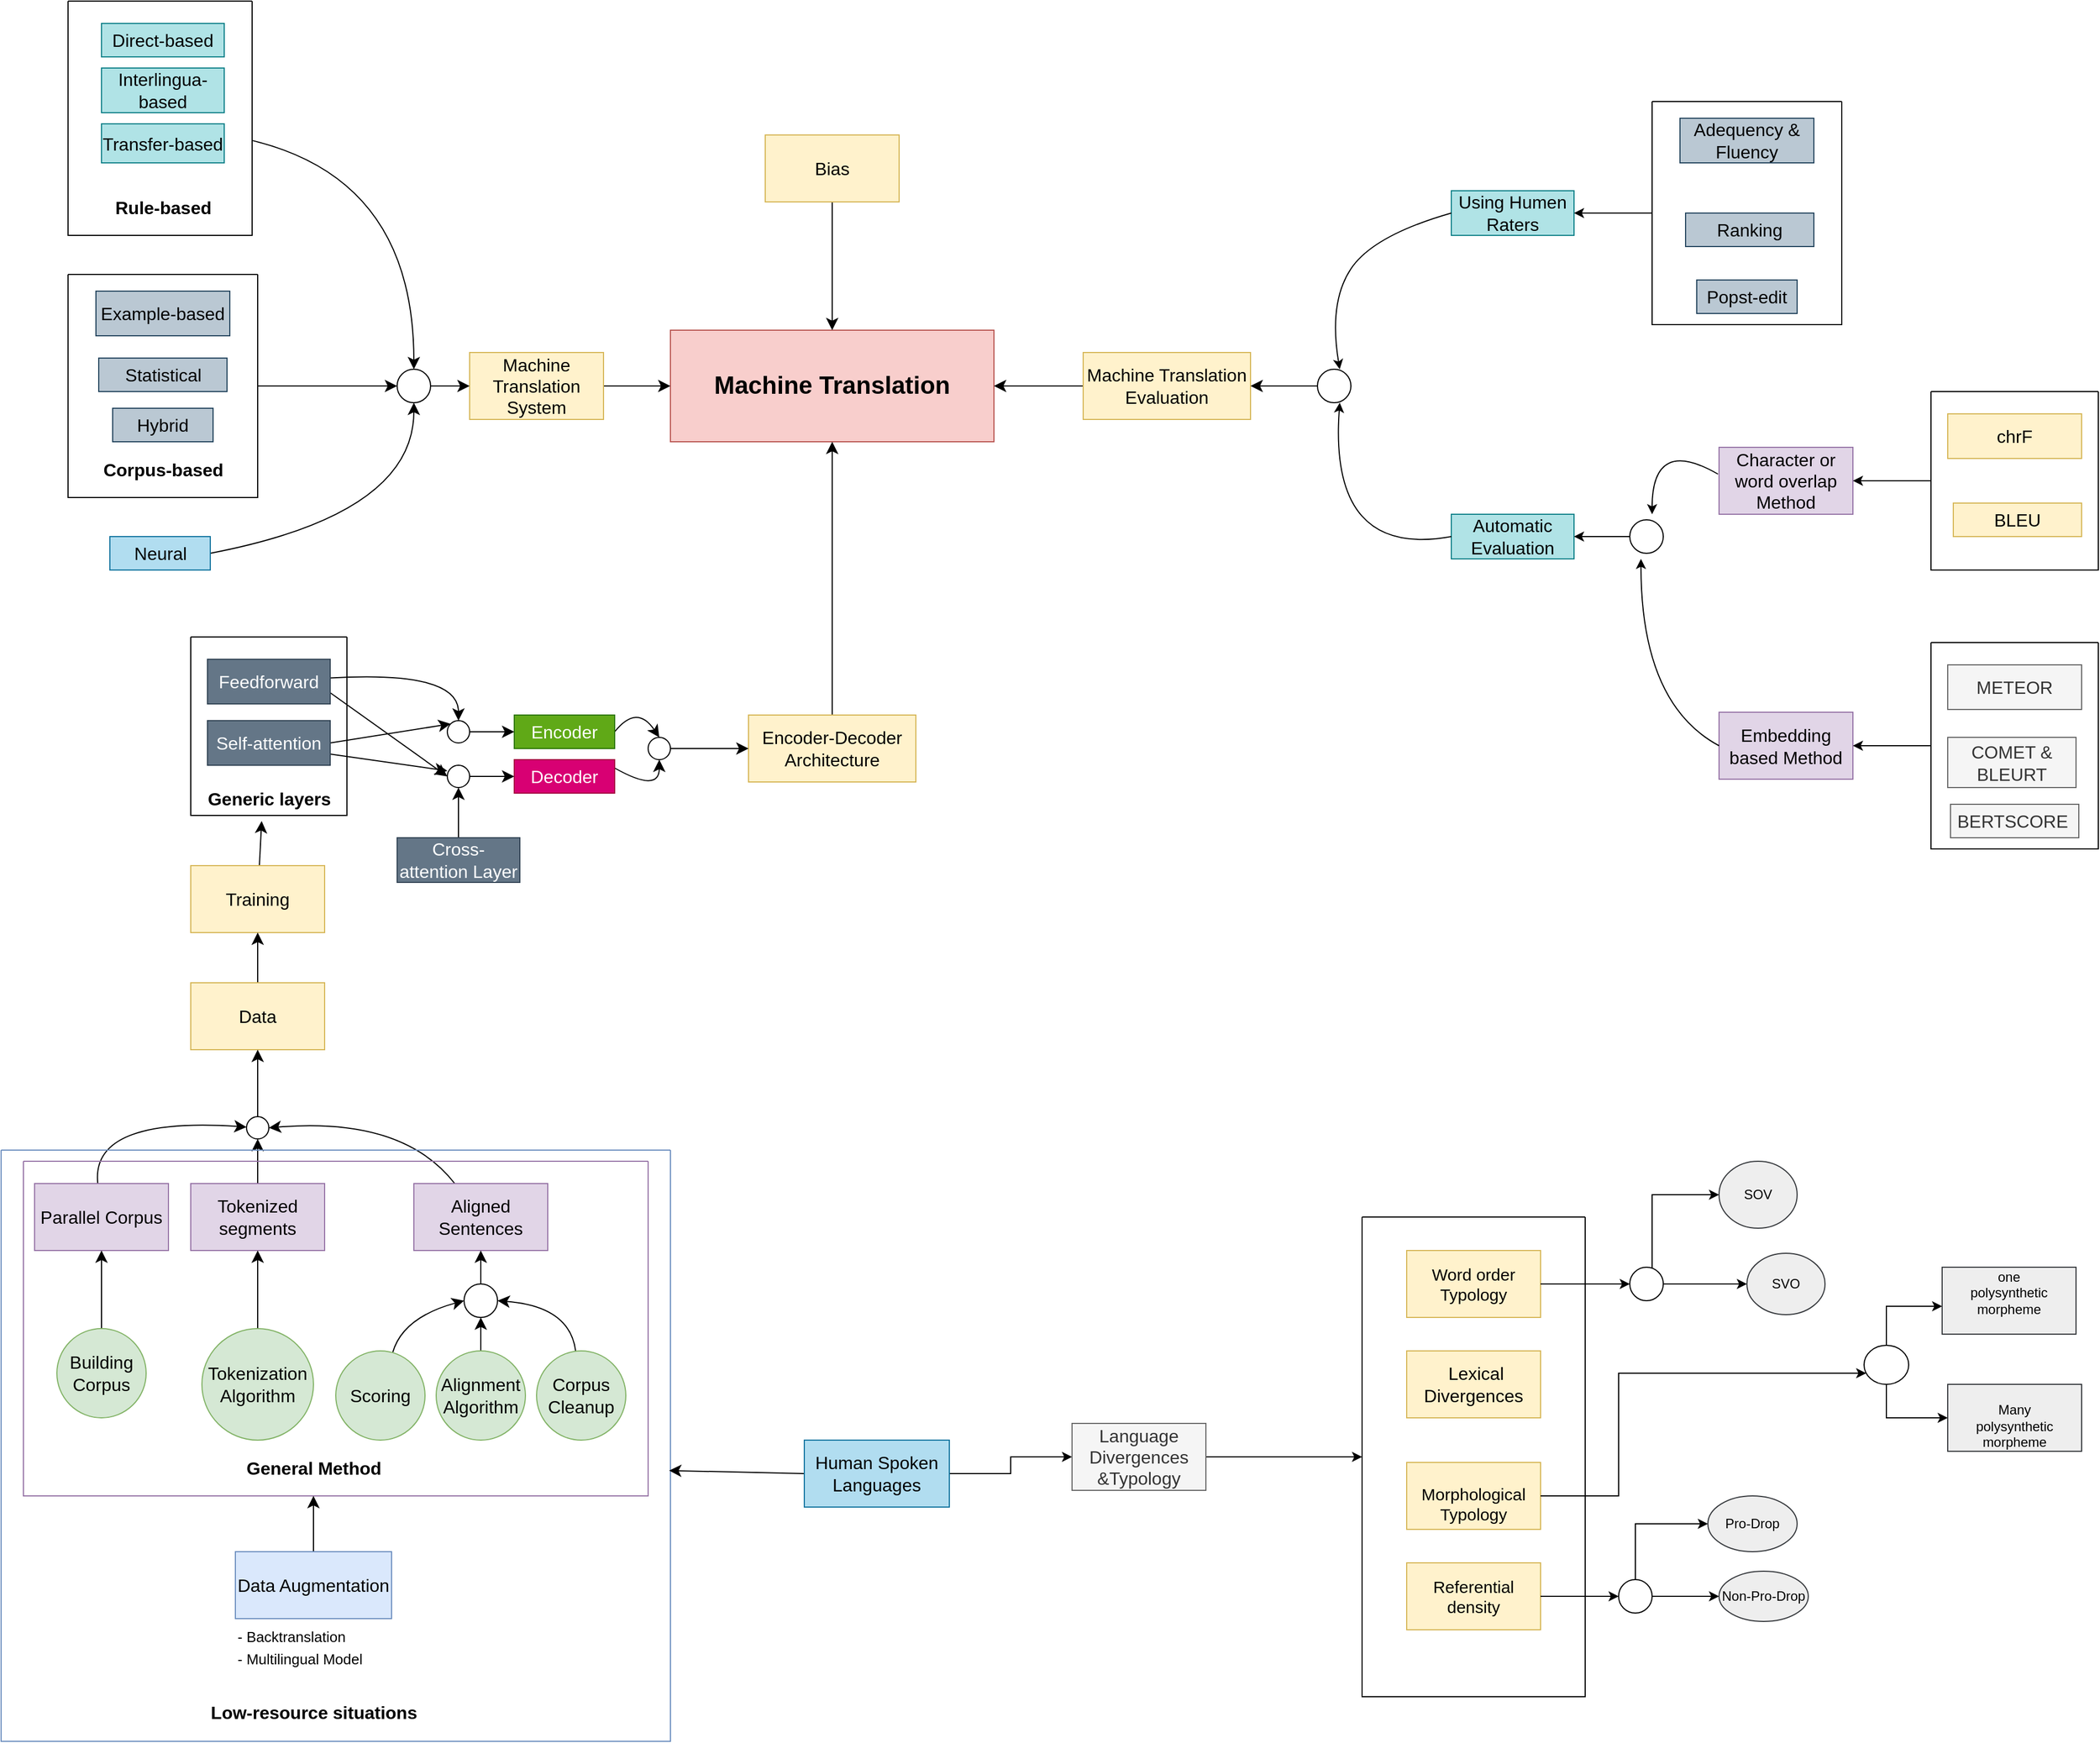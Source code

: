 <mxfile version="20.8.10" type="device"><diagram name="ページ1" id="IIDgFnZKYe8acDqtVgp-"><mxGraphModel dx="2257" dy="2029" grid="1" gridSize="10" guides="1" tooltips="1" connect="1" arrows="1" fold="1" page="1" pageScale="1" pageWidth="827" pageHeight="1169" math="0" shadow="0"><root><mxCell id="0"/><mxCell id="1" parent="0"/><mxCell id="cDj7tId7pjKgxeBCBrE4-2" value="&lt;b&gt;&lt;font style=&quot;font-size: 22px;&quot;&gt;Machine Translation&lt;/font&gt;&lt;/b&gt;" style="rounded=0;whiteSpace=wrap;html=1;fontSize=16;fillColor=#f8cecc;strokeColor=#b85450;" parent="1" vertex="1"><mxGeometry x="500" y="45" width="290" height="100" as="geometry"/></mxCell><mxCell id="cDj7tId7pjKgxeBCBrE4-9" value="" style="edgeStyle=none;curved=1;rounded=0;orthogonalLoop=1;jettySize=auto;html=1;fontSize=12;startSize=8;endSize=8;" parent="1" source="cDj7tId7pjKgxeBCBrE4-4" target="cDj7tId7pjKgxeBCBrE4-2" edge="1"><mxGeometry relative="1" as="geometry"/></mxCell><mxCell id="cDj7tId7pjKgxeBCBrE4-4" value="Encoder-Decoder Architecture" style="rounded=0;whiteSpace=wrap;html=1;fontSize=16;fillColor=#fff2cc;strokeColor=#d6b656;" parent="1" vertex="1"><mxGeometry x="570" y="390" width="150" height="60" as="geometry"/></mxCell><mxCell id="IkrUipH2qsnQXNYfmDhu-2" value="" style="edgeStyle=none;curved=1;rounded=0;orthogonalLoop=1;jettySize=auto;html=1;fontSize=12;startSize=8;endSize=8;entryX=0.454;entryY=1.031;entryDx=0;entryDy=0;entryPerimeter=0;" parent="1" source="cDj7tId7pjKgxeBCBrE4-8" target="cDj7tId7pjKgxeBCBrE4-81" edge="1"><mxGeometry relative="1" as="geometry"/></mxCell><mxCell id="cDj7tId7pjKgxeBCBrE4-8" value="Training" style="rounded=0;whiteSpace=wrap;html=1;fontSize=16;fillColor=#fff2cc;strokeColor=#d6b656;" parent="1" vertex="1"><mxGeometry x="70" y="525" width="120" height="60" as="geometry"/></mxCell><mxCell id="cDj7tId7pjKgxeBCBrE4-12" value="" style="edgeStyle=none;curved=1;rounded=0;orthogonalLoop=1;jettySize=auto;html=1;fontSize=12;startSize=8;endSize=8;" parent="1" source="cDj7tId7pjKgxeBCBrE4-11" target="cDj7tId7pjKgxeBCBrE4-8" edge="1"><mxGeometry relative="1" as="geometry"/></mxCell><mxCell id="cDj7tId7pjKgxeBCBrE4-11" value="Data" style="rounded=0;whiteSpace=wrap;html=1;fontSize=16;fillColor=#fff2cc;strokeColor=#d6b656;" parent="1" vertex="1"><mxGeometry x="70" y="630" width="120" height="60" as="geometry"/></mxCell><mxCell id="cDj7tId7pjKgxeBCBrE4-21" style="edgeStyle=none;curved=1;rounded=0;orthogonalLoop=1;jettySize=auto;html=1;fontSize=12;startSize=8;endSize=8;" parent="1" source="cDj7tId7pjKgxeBCBrE4-14" target="cDj7tId7pjKgxeBCBrE4-18" edge="1"><mxGeometry relative="1" as="geometry"><Array as="points"><mxPoint x="-20" y="750"/></Array></mxGeometry></mxCell><mxCell id="cDj7tId7pjKgxeBCBrE4-14" value="Parallel Corpus" style="rounded=0;whiteSpace=wrap;html=1;fontSize=16;fillColor=#e1d5e7;strokeColor=#9673a6;" parent="1" vertex="1"><mxGeometry x="-70" y="810" width="120" height="60" as="geometry"/></mxCell><mxCell id="cDj7tId7pjKgxeBCBrE4-24" style="edgeStyle=none;curved=1;rounded=0;orthogonalLoop=1;jettySize=auto;html=1;entryX=0.5;entryY=1;entryDx=0;entryDy=0;fontSize=12;startSize=8;endSize=8;" parent="1" source="cDj7tId7pjKgxeBCBrE4-15" target="cDj7tId7pjKgxeBCBrE4-18" edge="1"><mxGeometry relative="1" as="geometry"/></mxCell><mxCell id="cDj7tId7pjKgxeBCBrE4-15" value="Tokenized segments" style="rounded=0;whiteSpace=wrap;html=1;fontSize=16;fillColor=#e1d5e7;strokeColor=#9673a6;" parent="1" vertex="1"><mxGeometry x="70" y="810" width="120" height="60" as="geometry"/></mxCell><mxCell id="cDj7tId7pjKgxeBCBrE4-22" style="edgeStyle=none;curved=1;rounded=0;orthogonalLoop=1;jettySize=auto;html=1;entryX=1;entryY=0.5;entryDx=0;entryDy=0;fontSize=12;startSize=8;endSize=8;" parent="1" source="cDj7tId7pjKgxeBCBrE4-16" target="cDj7tId7pjKgxeBCBrE4-18" edge="1"><mxGeometry relative="1" as="geometry"><Array as="points"><mxPoint x="260" y="750"/></Array></mxGeometry></mxCell><mxCell id="cDj7tId7pjKgxeBCBrE4-16" value="Aligned Sentences" style="rounded=0;whiteSpace=wrap;html=1;fontSize=16;fillColor=#e1d5e7;strokeColor=#9673a6;" parent="1" vertex="1"><mxGeometry x="270" y="810" width="120" height="60" as="geometry"/></mxCell><mxCell id="cDj7tId7pjKgxeBCBrE4-25" value="" style="edgeStyle=none;curved=1;rounded=0;orthogonalLoop=1;jettySize=auto;html=1;fontSize=12;startSize=8;endSize=8;" parent="1" source="cDj7tId7pjKgxeBCBrE4-18" target="cDj7tId7pjKgxeBCBrE4-11" edge="1"><mxGeometry relative="1" as="geometry"/></mxCell><mxCell id="cDj7tId7pjKgxeBCBrE4-18" value="" style="ellipse;whiteSpace=wrap;html=1;aspect=fixed;fontSize=16;" parent="1" vertex="1"><mxGeometry x="120" y="750" width="20" height="20" as="geometry"/></mxCell><mxCell id="cDj7tId7pjKgxeBCBrE4-35" value="" style="edgeStyle=none;curved=1;rounded=0;orthogonalLoop=1;jettySize=auto;html=1;fontSize=12;startSize=8;endSize=8;" parent="1" source="cDj7tId7pjKgxeBCBrE4-30" target="cDj7tId7pjKgxeBCBrE4-14" edge="1"><mxGeometry relative="1" as="geometry"/></mxCell><mxCell id="cDj7tId7pjKgxeBCBrE4-30" value="Building Corpus" style="ellipse;whiteSpace=wrap;html=1;aspect=fixed;fontSize=16;fillColor=#d5e8d4;strokeColor=#82b366;" parent="1" vertex="1"><mxGeometry x="-50" y="940" width="80" height="80" as="geometry"/></mxCell><mxCell id="cDj7tId7pjKgxeBCBrE4-36" value="" style="edgeStyle=none;curved=1;rounded=0;orthogonalLoop=1;jettySize=auto;html=1;fontSize=12;startSize=8;endSize=8;" parent="1" source="cDj7tId7pjKgxeBCBrE4-31" target="cDj7tId7pjKgxeBCBrE4-15" edge="1"><mxGeometry relative="1" as="geometry"/></mxCell><mxCell id="cDj7tId7pjKgxeBCBrE4-31" value="Tokenization Algorithm" style="ellipse;whiteSpace=wrap;html=1;aspect=fixed;fontSize=16;fillColor=#d5e8d4;strokeColor=#82b366;" parent="1" vertex="1"><mxGeometry x="80" y="940" width="100" height="100" as="geometry"/></mxCell><mxCell id="cDj7tId7pjKgxeBCBrE4-42" style="edgeStyle=none;curved=1;rounded=0;orthogonalLoop=1;jettySize=auto;html=1;entryX=0;entryY=0.5;entryDx=0;entryDy=0;fontSize=12;startSize=8;endSize=8;" parent="1" source="cDj7tId7pjKgxeBCBrE4-32" target="cDj7tId7pjKgxeBCBrE4-38" edge="1"><mxGeometry relative="1" as="geometry"><Array as="points"><mxPoint x="260" y="930"/></Array></mxGeometry></mxCell><mxCell id="cDj7tId7pjKgxeBCBrE4-32" value="Scoring" style="ellipse;whiteSpace=wrap;html=1;aspect=fixed;fontSize=16;fillColor=#d5e8d4;strokeColor=#82b366;" parent="1" vertex="1"><mxGeometry x="200" y="960" width="80" height="80" as="geometry"/></mxCell><mxCell id="cDj7tId7pjKgxeBCBrE4-40" value="" style="edgeStyle=none;curved=1;rounded=0;orthogonalLoop=1;jettySize=auto;html=1;fontSize=12;startSize=8;endSize=8;" parent="1" source="cDj7tId7pjKgxeBCBrE4-33" target="cDj7tId7pjKgxeBCBrE4-38" edge="1"><mxGeometry relative="1" as="geometry"/></mxCell><mxCell id="cDj7tId7pjKgxeBCBrE4-33" value="Alignment Algorithm" style="ellipse;whiteSpace=wrap;html=1;aspect=fixed;fontSize=16;fillColor=#d5e8d4;strokeColor=#82b366;" parent="1" vertex="1"><mxGeometry x="290" y="960" width="80" height="80" as="geometry"/></mxCell><mxCell id="cDj7tId7pjKgxeBCBrE4-41" style="edgeStyle=none;curved=1;rounded=0;orthogonalLoop=1;jettySize=auto;html=1;entryX=1;entryY=0.5;entryDx=0;entryDy=0;fontSize=12;startSize=8;endSize=8;" parent="1" source="cDj7tId7pjKgxeBCBrE4-34" target="cDj7tId7pjKgxeBCBrE4-38" edge="1"><mxGeometry relative="1" as="geometry"><Array as="points"><mxPoint x="410" y="920"/></Array></mxGeometry></mxCell><mxCell id="cDj7tId7pjKgxeBCBrE4-34" value="Corpus Cleanup" style="ellipse;whiteSpace=wrap;html=1;aspect=fixed;fontSize=16;fillColor=#d5e8d4;strokeColor=#82b366;" parent="1" vertex="1"><mxGeometry x="380" y="960" width="80" height="80" as="geometry"/></mxCell><mxCell id="cDj7tId7pjKgxeBCBrE4-39" value="" style="edgeStyle=none;curved=1;rounded=0;orthogonalLoop=1;jettySize=auto;html=1;fontSize=12;startSize=8;endSize=8;" parent="1" source="cDj7tId7pjKgxeBCBrE4-38" target="cDj7tId7pjKgxeBCBrE4-16" edge="1"><mxGeometry relative="1" as="geometry"/></mxCell><mxCell id="cDj7tId7pjKgxeBCBrE4-38" value="" style="ellipse;whiteSpace=wrap;html=1;aspect=fixed;fontSize=16;" parent="1" vertex="1"><mxGeometry x="315" y="900" width="30" height="30" as="geometry"/></mxCell><mxCell id="cDj7tId7pjKgxeBCBrE4-43" value="" style="swimlane;startSize=0;fontSize=16;fillColor=#e1d5e7;strokeColor=#9673a6;" parent="1" vertex="1"><mxGeometry x="-80" y="790" width="560" height="300" as="geometry"/></mxCell><mxCell id="cDj7tId7pjKgxeBCBrE4-45" value="&lt;b&gt;General Method&lt;/b&gt;" style="text;html=1;align=center;verticalAlign=middle;resizable=0;points=[];autosize=1;strokeColor=none;fillColor=none;fontSize=16;" parent="cDj7tId7pjKgxeBCBrE4-43" vertex="1"><mxGeometry x="190" y="260" width="140" height="30" as="geometry"/></mxCell><mxCell id="cDj7tId7pjKgxeBCBrE4-47" value="" style="edgeStyle=none;curved=1;rounded=0;orthogonalLoop=1;jettySize=auto;html=1;fontSize=12;startSize=8;endSize=8;" parent="1" edge="1"><mxGeometry relative="1" as="geometry"><mxPoint x="180" y="1140" as="sourcePoint"/><mxPoint x="180" y="1090" as="targetPoint"/></mxGeometry></mxCell><mxCell id="cDj7tId7pjKgxeBCBrE4-51" value="" style="swimlane;startSize=0;fontSize=16;fillColor=#dae8fc;strokeColor=#6c8ebf;" parent="1" vertex="1"><mxGeometry x="-100" y="780" width="600" height="530" as="geometry"/></mxCell><mxCell id="cDj7tId7pjKgxeBCBrE4-53" value="&lt;b&gt;Low-resource situations&lt;/b&gt;" style="text;html=1;align=center;verticalAlign=middle;resizable=0;points=[];autosize=1;strokeColor=none;fillColor=none;fontSize=16;" parent="cDj7tId7pjKgxeBCBrE4-51" vertex="1"><mxGeometry x="175" y="489" width="210" height="30" as="geometry"/></mxCell><mxCell id="cDj7tId7pjKgxeBCBrE4-46" value="Data Augmentation" style="rounded=0;whiteSpace=wrap;html=1;fontSize=16;fillColor=#dae8fc;strokeColor=#6c8ebf;" parent="cDj7tId7pjKgxeBCBrE4-51" vertex="1"><mxGeometry x="210" y="360" width="140" height="60" as="geometry"/></mxCell><mxCell id="cDj7tId7pjKgxeBCBrE4-49" value="&lt;font style=&quot;font-size: 13px;&quot;&gt;- Backtranslation&lt;br&gt;- Multilingual Model&lt;/font&gt;" style="text;html=1;strokeColor=none;fillColor=none;align=left;verticalAlign=middle;whiteSpace=wrap;rounded=0;fontSize=16;" parent="cDj7tId7pjKgxeBCBrE4-51" vertex="1"><mxGeometry x="210" y="430" width="210" height="30" as="geometry"/></mxCell><mxCell id="cDj7tId7pjKgxeBCBrE4-76" style="edgeStyle=none;curved=1;rounded=0;orthogonalLoop=1;jettySize=auto;html=1;entryX=0.5;entryY=0;entryDx=0;entryDy=0;fontSize=12;startSize=8;endSize=8;" parent="1" source="cDj7tId7pjKgxeBCBrE4-54" target="cDj7tId7pjKgxeBCBrE4-69" edge="1"><mxGeometry relative="1" as="geometry"><Array as="points"><mxPoint x="310" y="350"/></Array></mxGeometry></mxCell><mxCell id="cDj7tId7pjKgxeBCBrE4-78" style="edgeStyle=none;curved=1;rounded=0;orthogonalLoop=1;jettySize=auto;html=1;exitX=1;exitY=0.75;exitDx=0;exitDy=0;entryX=0;entryY=0.5;entryDx=0;entryDy=0;fontSize=12;startSize=8;endSize=8;" parent="1" source="cDj7tId7pjKgxeBCBrE4-54" target="cDj7tId7pjKgxeBCBrE4-70" edge="1"><mxGeometry relative="1" as="geometry"/></mxCell><mxCell id="cDj7tId7pjKgxeBCBrE4-77" style="edgeStyle=none;curved=1;rounded=0;orthogonalLoop=1;jettySize=auto;html=1;exitX=1;exitY=0.5;exitDx=0;exitDy=0;entryX=0;entryY=0;entryDx=0;entryDy=0;fontSize=12;startSize=8;endSize=8;" parent="1" source="cDj7tId7pjKgxeBCBrE4-55" target="cDj7tId7pjKgxeBCBrE4-69" edge="1"><mxGeometry relative="1" as="geometry"/></mxCell><mxCell id="cDj7tId7pjKgxeBCBrE4-79" style="edgeStyle=none;curved=1;rounded=0;orthogonalLoop=1;jettySize=auto;html=1;exitX=1;exitY=0.75;exitDx=0;exitDy=0;fontSize=12;startSize=8;endSize=8;" parent="1" source="cDj7tId7pjKgxeBCBrE4-55" edge="1"><mxGeometry relative="1" as="geometry"><mxPoint x="300" y="440" as="targetPoint"/></mxGeometry></mxCell><mxCell id="cDj7tId7pjKgxeBCBrE4-59" style="edgeStyle=none;curved=1;rounded=0;orthogonalLoop=1;jettySize=auto;html=1;exitX=1;exitY=0.5;exitDx=0;exitDy=0;entryX=0.5;entryY=0;entryDx=0;entryDy=0;fontSize=12;startSize=8;endSize=8;" parent="1" source="cDj7tId7pjKgxeBCBrE4-56" target="cDj7tId7pjKgxeBCBrE4-58" edge="1"><mxGeometry relative="1" as="geometry"><Array as="points"><mxPoint x="470" y="380"/></Array></mxGeometry></mxCell><mxCell id="cDj7tId7pjKgxeBCBrE4-56" value="Encoder" style="rounded=0;whiteSpace=wrap;html=1;fontSize=16;fillColor=#60a917;fontColor=#ffffff;strokeColor=#2D7600;" parent="1" vertex="1"><mxGeometry x="360" y="390" width="90" height="30" as="geometry"/></mxCell><mxCell id="cDj7tId7pjKgxeBCBrE4-60" style="edgeStyle=none;curved=1;rounded=0;orthogonalLoop=1;jettySize=auto;html=1;exitX=1;exitY=0.25;exitDx=0;exitDy=0;entryX=0.5;entryY=1;entryDx=0;entryDy=0;fontSize=12;startSize=8;endSize=8;" parent="1" source="cDj7tId7pjKgxeBCBrE4-57" target="cDj7tId7pjKgxeBCBrE4-58" edge="1"><mxGeometry relative="1" as="geometry"><Array as="points"><mxPoint x="490" y="460"/></Array></mxGeometry></mxCell><mxCell id="cDj7tId7pjKgxeBCBrE4-57" value="Decoder" style="rounded=0;whiteSpace=wrap;html=1;fontSize=16;fillColor=#d80073;fontColor=#ffffff;strokeColor=#A50040;" parent="1" vertex="1"><mxGeometry x="360" y="430" width="90" height="30" as="geometry"/></mxCell><mxCell id="cDj7tId7pjKgxeBCBrE4-61" value="" style="edgeStyle=none;curved=1;rounded=0;orthogonalLoop=1;jettySize=auto;html=1;fontSize=12;startSize=8;endSize=8;" parent="1" source="cDj7tId7pjKgxeBCBrE4-58" target="cDj7tId7pjKgxeBCBrE4-4" edge="1"><mxGeometry relative="1" as="geometry"/></mxCell><mxCell id="cDj7tId7pjKgxeBCBrE4-58" value="" style="ellipse;whiteSpace=wrap;html=1;aspect=fixed;fontSize=16;" parent="1" vertex="1"><mxGeometry x="480" y="410" width="20" height="20" as="geometry"/></mxCell><mxCell id="cDj7tId7pjKgxeBCBrE4-80" style="edgeStyle=none;curved=1;rounded=0;orthogonalLoop=1;jettySize=auto;html=1;exitX=0.5;exitY=0;exitDx=0;exitDy=0;fontSize=12;startSize=8;endSize=8;entryX=0.5;entryY=1;entryDx=0;entryDy=0;" parent="1" source="cDj7tId7pjKgxeBCBrE4-63" target="cDj7tId7pjKgxeBCBrE4-70" edge="1"><mxGeometry relative="1" as="geometry"><mxPoint x="300" y="440" as="targetPoint"/></mxGeometry></mxCell><mxCell id="cDj7tId7pjKgxeBCBrE4-63" value="Cross-attention Layer" style="rounded=0;whiteSpace=wrap;html=1;fontSize=16;fillColor=#647687;fontColor=#ffffff;strokeColor=#314354;" parent="1" vertex="1"><mxGeometry x="255" y="500" width="110" height="40" as="geometry"/></mxCell><mxCell id="cDj7tId7pjKgxeBCBrE4-74" style="edgeStyle=none;curved=1;rounded=0;orthogonalLoop=1;jettySize=auto;html=1;exitX=1;exitY=0.5;exitDx=0;exitDy=0;entryX=0;entryY=0.5;entryDx=0;entryDy=0;fontSize=12;startSize=8;endSize=8;" parent="1" source="cDj7tId7pjKgxeBCBrE4-69" target="cDj7tId7pjKgxeBCBrE4-56" edge="1"><mxGeometry relative="1" as="geometry"/></mxCell><mxCell id="cDj7tId7pjKgxeBCBrE4-69" value="" style="ellipse;whiteSpace=wrap;html=1;aspect=fixed;fontSize=16;" parent="1" vertex="1"><mxGeometry x="300" y="395" width="20" height="20" as="geometry"/></mxCell><mxCell id="cDj7tId7pjKgxeBCBrE4-75" value="" style="edgeStyle=none;curved=1;rounded=0;orthogonalLoop=1;jettySize=auto;html=1;fontSize=12;startSize=8;endSize=8;" parent="1" source="cDj7tId7pjKgxeBCBrE4-70" target="cDj7tId7pjKgxeBCBrE4-57" edge="1"><mxGeometry relative="1" as="geometry"/></mxCell><mxCell id="cDj7tId7pjKgxeBCBrE4-70" value="" style="ellipse;whiteSpace=wrap;html=1;aspect=fixed;fontSize=16;" parent="1" vertex="1"><mxGeometry x="300" y="435" width="20" height="20" as="geometry"/></mxCell><mxCell id="cDj7tId7pjKgxeBCBrE4-71" style="edgeStyle=none;curved=1;rounded=0;orthogonalLoop=1;jettySize=auto;html=1;exitX=0;exitY=0.5;exitDx=0;exitDy=0;fontSize=12;startSize=8;endSize=8;" parent="1" source="cDj7tId7pjKgxeBCBrE4-69" target="cDj7tId7pjKgxeBCBrE4-69" edge="1"><mxGeometry relative="1" as="geometry"/></mxCell><mxCell id="cDj7tId7pjKgxeBCBrE4-81" value="" style="swimlane;startSize=0;fontSize=16;" parent="1" vertex="1"><mxGeometry x="70" y="320" width="140" height="160" as="geometry"><mxRectangle x="130" y="300" width="50" height="40" as="alternateBounds"/></mxGeometry></mxCell><mxCell id="cDj7tId7pjKgxeBCBrE4-82" value="&lt;b&gt;Generic layers&lt;br&gt;&lt;/b&gt;" style="text;html=1;align=center;verticalAlign=middle;resizable=0;points=[];autosize=1;strokeColor=none;fillColor=none;fontSize=16;" parent="cDj7tId7pjKgxeBCBrE4-81" vertex="1"><mxGeometry x="5" y="130" width="130" height="30" as="geometry"/></mxCell><mxCell id="cDj7tId7pjKgxeBCBrE4-54" value="Feedforward" style="rounded=0;whiteSpace=wrap;html=1;fontSize=16;fillColor=#647687;fontColor=#ffffff;strokeColor=#314354;" parent="cDj7tId7pjKgxeBCBrE4-81" vertex="1"><mxGeometry x="15" y="20" width="110" height="40" as="geometry"/></mxCell><mxCell id="cDj7tId7pjKgxeBCBrE4-55" value="Self-attention" style="rounded=0;whiteSpace=wrap;html=1;fontSize=16;fillColor=#647687;fontColor=#ffffff;strokeColor=#314354;" parent="cDj7tId7pjKgxeBCBrE4-81" vertex="1"><mxGeometry x="15" y="75" width="110" height="40" as="geometry"/></mxCell><mxCell id="cDj7tId7pjKgxeBCBrE4-86" style="edgeStyle=none;curved=1;rounded=0;orthogonalLoop=1;jettySize=auto;html=1;exitX=1;exitY=1;exitDx=0;exitDy=0;fontSize=12;startSize=8;endSize=8;" parent="1" source="cDj7tId7pjKgxeBCBrE4-81" target="cDj7tId7pjKgxeBCBrE4-81" edge="1"><mxGeometry relative="1" as="geometry"/></mxCell><mxCell id="cDj7tId7pjKgxeBCBrE4-88" value="" style="edgeStyle=none;curved=1;rounded=0;orthogonalLoop=1;jettySize=auto;html=1;fontSize=12;startSize=8;endSize=8;" parent="1" source="cDj7tId7pjKgxeBCBrE4-87" target="cDj7tId7pjKgxeBCBrE4-2" edge="1"><mxGeometry relative="1" as="geometry"/></mxCell><mxCell id="cDj7tId7pjKgxeBCBrE4-87" value="Machine Translation System" style="rounded=0;whiteSpace=wrap;html=1;fontSize=16;fillColor=#fff2cc;strokeColor=#d6b656;" parent="1" vertex="1"><mxGeometry x="320" y="65" width="120" height="60" as="geometry"/></mxCell><mxCell id="cDj7tId7pjKgxeBCBrE4-101" style="edgeStyle=none;curved=1;rounded=0;orthogonalLoop=1;jettySize=auto;html=1;entryX=0;entryY=0.5;entryDx=0;entryDy=0;fontSize=12;startSize=8;endSize=8;" parent="1" source="cDj7tId7pjKgxeBCBrE4-120" target="cDj7tId7pjKgxeBCBrE4-98" edge="1"><mxGeometry relative="1" as="geometry"><mxPoint x="235" y="95" as="sourcePoint"/></mxGeometry></mxCell><mxCell id="cDj7tId7pjKgxeBCBrE4-118" style="edgeStyle=none;curved=1;rounded=0;orthogonalLoop=1;jettySize=auto;html=1;exitX=1;exitY=0.5;exitDx=0;exitDy=0;entryX=0.5;entryY=1;entryDx=0;entryDy=0;fontSize=12;startSize=8;endSize=8;" parent="1" source="cDj7tId7pjKgxeBCBrE4-91" target="cDj7tId7pjKgxeBCBrE4-98" edge="1"><mxGeometry relative="1" as="geometry"><Array as="points"><mxPoint x="270" y="210"/></Array></mxGeometry></mxCell><mxCell id="cDj7tId7pjKgxeBCBrE4-91" value="Neural" style="rounded=0;whiteSpace=wrap;html=1;fontSize=16;fillColor=#b1ddf0;strokeColor=#10739e;" parent="1" vertex="1"><mxGeometry x="-2.5" y="230" width="90" height="30" as="geometry"/></mxCell><mxCell id="cDj7tId7pjKgxeBCBrE4-99" value="" style="edgeStyle=none;curved=1;rounded=0;orthogonalLoop=1;jettySize=auto;html=1;fontSize=12;startSize=8;endSize=8;" parent="1" source="cDj7tId7pjKgxeBCBrE4-98" target="cDj7tId7pjKgxeBCBrE4-87" edge="1"><mxGeometry relative="1" as="geometry"/></mxCell><mxCell id="cDj7tId7pjKgxeBCBrE4-98" value="" style="ellipse;whiteSpace=wrap;html=1;aspect=fixed;fontSize=16;" parent="1" vertex="1"><mxGeometry x="255" y="80" width="30" height="30" as="geometry"/></mxCell><mxCell id="cDj7tId7pjKgxeBCBrE4-120" value="" style="swimlane;startSize=0;fontSize=16;" parent="1" vertex="1"><mxGeometry x="-40" y="-5" width="170" height="200" as="geometry"/></mxCell><mxCell id="cDj7tId7pjKgxeBCBrE4-121" value="&lt;b&gt;Corpus-based&lt;/b&gt;" style="text;html=1;align=center;verticalAlign=middle;resizable=0;points=[];autosize=1;strokeColor=none;fillColor=none;fontSize=16;" parent="cDj7tId7pjKgxeBCBrE4-120" vertex="1"><mxGeometry x="20" y="160" width="130" height="30" as="geometry"/></mxCell><mxCell id="cDj7tId7pjKgxeBCBrE4-95" value="Example-based" style="rounded=0;whiteSpace=wrap;html=1;fontSize=16;fillColor=#bac8d3;strokeColor=#23445d;" parent="cDj7tId7pjKgxeBCBrE4-120" vertex="1"><mxGeometry x="25" y="15" width="120" height="40" as="geometry"/></mxCell><mxCell id="cDj7tId7pjKgxeBCBrE4-96" value="Statistical" style="rounded=0;whiteSpace=wrap;html=1;fontSize=16;fillColor=#bac8d3;strokeColor=#23445d;" parent="cDj7tId7pjKgxeBCBrE4-120" vertex="1"><mxGeometry x="27.5" y="75" width="115" height="30" as="geometry"/></mxCell><mxCell id="cDj7tId7pjKgxeBCBrE4-97" value="Hybrid" style="rounded=0;whiteSpace=wrap;html=1;fontSize=16;fillColor=#bac8d3;strokeColor=#23445d;" parent="cDj7tId7pjKgxeBCBrE4-120" vertex="1"><mxGeometry x="40" y="120" width="90" height="30" as="geometry"/></mxCell><mxCell id="cDj7tId7pjKgxeBCBrE4-127" style="edgeStyle=none;curved=1;rounded=0;orthogonalLoop=1;jettySize=auto;html=1;entryX=0.5;entryY=0;entryDx=0;entryDy=0;fontSize=12;startSize=8;endSize=8;" parent="1" source="cDj7tId7pjKgxeBCBrE4-123" target="cDj7tId7pjKgxeBCBrE4-98" edge="1"><mxGeometry relative="1" as="geometry"><Array as="points"><mxPoint x="270" y="-90"/></Array></mxGeometry></mxCell><mxCell id="cDj7tId7pjKgxeBCBrE4-123" value="" style="swimlane;startSize=0;fontSize=16;" parent="1" vertex="1"><mxGeometry x="-40" y="-250" width="165" height="210" as="geometry"/></mxCell><mxCell id="cDj7tId7pjKgxeBCBrE4-124" value="&lt;b&gt;Rule-based&lt;/b&gt;" style="text;html=1;align=center;verticalAlign=middle;resizable=0;points=[];autosize=1;strokeColor=none;fillColor=none;fontSize=16;" parent="cDj7tId7pjKgxeBCBrE4-123" vertex="1"><mxGeometry x="30" y="170" width="110" height="30" as="geometry"/></mxCell><mxCell id="cDj7tId7pjKgxeBCBrE4-92" value="Direct-based" style="rounded=0;whiteSpace=wrap;html=1;fontSize=16;fillColor=#b0e3e6;strokeColor=#0e8088;" parent="cDj7tId7pjKgxeBCBrE4-123" vertex="1"><mxGeometry x="30" y="20" width="110" height="30" as="geometry"/></mxCell><mxCell id="cDj7tId7pjKgxeBCBrE4-93" value="Interlingua-based" style="rounded=0;whiteSpace=wrap;html=1;fontSize=16;fillColor=#b0e3e6;strokeColor=#0e8088;" parent="cDj7tId7pjKgxeBCBrE4-123" vertex="1"><mxGeometry x="30" y="60" width="110" height="40" as="geometry"/></mxCell><mxCell id="cDj7tId7pjKgxeBCBrE4-94" value="Transfer-based" style="rounded=0;whiteSpace=wrap;html=1;fontSize=16;fillColor=#b0e3e6;strokeColor=#0e8088;" parent="cDj7tId7pjKgxeBCBrE4-123" vertex="1"><mxGeometry x="30" y="110" width="110" height="35" as="geometry"/></mxCell><mxCell id="cDj7tId7pjKgxeBCBrE4-129" value="" style="edgeStyle=none;curved=1;rounded=0;orthogonalLoop=1;jettySize=auto;html=1;fontSize=12;startSize=8;endSize=8;" parent="1" source="cDj7tId7pjKgxeBCBrE4-128" target="cDj7tId7pjKgxeBCBrE4-2" edge="1"><mxGeometry relative="1" as="geometry"/></mxCell><mxCell id="cDj7tId7pjKgxeBCBrE4-128" value="Machine Translation Evaluation" style="rounded=0;whiteSpace=wrap;html=1;fontSize=16;fillColor=#fff2cc;strokeColor=#d6b656;" parent="1" vertex="1"><mxGeometry x="870" y="65" width="150" height="60" as="geometry"/></mxCell><mxCell id="cDj7tId7pjKgxeBCBrE4-131" style="edgeStyle=none;curved=1;rounded=0;orthogonalLoop=1;jettySize=auto;html=1;exitX=0;exitY=0.5;exitDx=0;exitDy=0;entryX=0.998;entryY=0.542;entryDx=0;entryDy=0;entryPerimeter=0;fontSize=12;startSize=8;endSize=8;" parent="1" source="cDj7tId7pjKgxeBCBrE4-130" target="cDj7tId7pjKgxeBCBrE4-51" edge="1"><mxGeometry relative="1" as="geometry"/></mxCell><mxCell id="u2zwSUmdgStJ1UaFKtU8-4" value="" style="edgeStyle=orthogonalEdgeStyle;rounded=0;orthogonalLoop=1;jettySize=auto;html=1;" edge="1" parent="1" source="cDj7tId7pjKgxeBCBrE4-130" target="u2zwSUmdgStJ1UaFKtU8-3"><mxGeometry relative="1" as="geometry"/></mxCell><mxCell id="cDj7tId7pjKgxeBCBrE4-130" value="Human Spoken Languages" style="rounded=0;whiteSpace=wrap;html=1;fontSize=16;fillColor=#b1ddf0;strokeColor=#10739e;" parent="1" vertex="1"><mxGeometry x="620" y="1040" width="130" height="60" as="geometry"/></mxCell><mxCell id="cDj7tId7pjKgxeBCBrE4-133" value="" style="edgeStyle=none;curved=1;rounded=0;orthogonalLoop=1;jettySize=auto;html=1;fontSize=12;startSize=8;endSize=8;" parent="1" source="cDj7tId7pjKgxeBCBrE4-132" target="cDj7tId7pjKgxeBCBrE4-2" edge="1"><mxGeometry relative="1" as="geometry"/></mxCell><mxCell id="cDj7tId7pjKgxeBCBrE4-132" value="Bias" style="rounded=0;whiteSpace=wrap;html=1;fontSize=16;fillColor=#fff2cc;strokeColor=#d6b656;" parent="1" vertex="1"><mxGeometry x="585" y="-130" width="120" height="60" as="geometry"/></mxCell><mxCell id="IkrUipH2qsnQXNYfmDhu-1" style="edgeStyle=none;curved=1;rounded=0;orthogonalLoop=1;jettySize=auto;html=1;exitX=1;exitY=1;exitDx=0;exitDy=0;fontSize=12;startSize=8;endSize=8;" parent="1" source="cDj7tId7pjKgxeBCBrE4-81" target="cDj7tId7pjKgxeBCBrE4-81" edge="1"><mxGeometry relative="1" as="geometry"/></mxCell><mxCell id="IkrUipH2qsnQXNYfmDhu-29" value="" style="edgeStyle=none;curved=1;rounded=0;orthogonalLoop=1;jettySize=auto;html=1;fontSize=12;startSize=8;endSize=8;" parent="1" source="IkrUipH2qsnQXNYfmDhu-4" target="cDj7tId7pjKgxeBCBrE4-128" edge="1"><mxGeometry relative="1" as="geometry"/></mxCell><mxCell id="IkrUipH2qsnQXNYfmDhu-4" value="" style="ellipse;whiteSpace=wrap;html=1;aspect=fixed;fontSize=16;" parent="1" vertex="1"><mxGeometry x="1080" y="80" width="30" height="30" as="geometry"/></mxCell><mxCell id="IkrUipH2qsnQXNYfmDhu-5" value="Using Humen Raters" style="rounded=0;whiteSpace=wrap;html=1;fontSize=16;fillColor=#b0e3e6;strokeColor=#0e8088;" parent="1" vertex="1"><mxGeometry x="1200" y="-80" width="110" height="40" as="geometry"/></mxCell><mxCell id="IkrUipH2qsnQXNYfmDhu-6" value="Automatic Evaluation" style="rounded=0;whiteSpace=wrap;html=1;fontSize=16;fillColor=#b0e3e6;strokeColor=#0e8088;" parent="1" vertex="1"><mxGeometry x="1200" y="210" width="110" height="40" as="geometry"/></mxCell><mxCell id="IkrUipH2qsnQXNYfmDhu-7" value="" style="curved=1;endArrow=classic;html=1;rounded=0;exitX=0;exitY=0.5;exitDx=0;exitDy=0;" parent="1" source="IkrUipH2qsnQXNYfmDhu-5" edge="1"><mxGeometry width="50" height="50" relative="1" as="geometry"><mxPoint x="1190" y="-60" as="sourcePoint"/><mxPoint x="1100" y="80" as="targetPoint"/><Array as="points"><mxPoint x="1130" y="-40"/><mxPoint x="1090" y="20"/></Array></mxGeometry></mxCell><mxCell id="IkrUipH2qsnQXNYfmDhu-8" value="" style="curved=1;endArrow=classic;html=1;rounded=0;exitX=0;exitY=0.5;exitDx=0;exitDy=0;" parent="1" source="IkrUipH2qsnQXNYfmDhu-6" edge="1"><mxGeometry width="50" height="50" relative="1" as="geometry"><mxPoint x="1190" y="230" as="sourcePoint"/><mxPoint x="1100" y="110" as="targetPoint"/><Array as="points"><mxPoint x="1090" y="250"/></Array></mxGeometry></mxCell><mxCell id="IkrUipH2qsnQXNYfmDhu-9" value="" style="edgeStyle=orthogonalEdgeStyle;rounded=0;orthogonalLoop=1;jettySize=auto;html=1;" parent="1" source="IkrUipH2qsnQXNYfmDhu-10" target="IkrUipH2qsnQXNYfmDhu-5" edge="1"><mxGeometry relative="1" as="geometry"/></mxCell><mxCell id="IkrUipH2qsnQXNYfmDhu-10" value="" style="swimlane;startSize=0;fontSize=16;" parent="1" vertex="1"><mxGeometry x="1380" y="-160" width="170" height="200" as="geometry"><mxRectangle x="1560" y="-170" width="50" height="40" as="alternateBounds"/></mxGeometry></mxCell><mxCell id="IkrUipH2qsnQXNYfmDhu-11" value="Adequency &amp;amp; Fluency" style="rounded=0;whiteSpace=wrap;html=1;fontSize=16;fillColor=#bac8d3;strokeColor=#23445d;" parent="IkrUipH2qsnQXNYfmDhu-10" vertex="1"><mxGeometry x="25" y="15" width="120" height="40" as="geometry"/></mxCell><mxCell id="IkrUipH2qsnQXNYfmDhu-12" value="Ranking" style="rounded=0;whiteSpace=wrap;html=1;fontSize=16;fillColor=#bac8d3;strokeColor=#23445d;" parent="IkrUipH2qsnQXNYfmDhu-10" vertex="1"><mxGeometry x="30" y="100" width="115" height="30" as="geometry"/></mxCell><mxCell id="IkrUipH2qsnQXNYfmDhu-13" value="Popst-edit" style="rounded=0;whiteSpace=wrap;html=1;fontSize=16;fillColor=#bac8d3;strokeColor=#23445d;" parent="IkrUipH2qsnQXNYfmDhu-10" vertex="1"><mxGeometry x="40" y="160" width="90" height="30" as="geometry"/></mxCell><mxCell id="IkrUipH2qsnQXNYfmDhu-14" value="Character or word overlap Method" style="rounded=0;whiteSpace=wrap;html=1;fontSize=16;fillColor=#e1d5e7;strokeColor=#9673a6;" parent="1" vertex="1"><mxGeometry x="1440" y="150" width="120" height="60" as="geometry"/></mxCell><mxCell id="IkrUipH2qsnQXNYfmDhu-15" value="Embedding based Method" style="rounded=0;whiteSpace=wrap;html=1;fontSize=16;fillColor=#e1d5e7;strokeColor=#9673a6;" parent="1" vertex="1"><mxGeometry x="1440" y="387.5" width="120" height="60" as="geometry"/></mxCell><mxCell id="IkrUipH2qsnQXNYfmDhu-16" value="" style="edgeStyle=orthogonalEdgeStyle;rounded=0;orthogonalLoop=1;jettySize=auto;html=1;" parent="1" source="IkrUipH2qsnQXNYfmDhu-17" target="IkrUipH2qsnQXNYfmDhu-6" edge="1"><mxGeometry relative="1" as="geometry"/></mxCell><mxCell id="IkrUipH2qsnQXNYfmDhu-17" value="" style="ellipse;whiteSpace=wrap;html=1;aspect=fixed;fontSize=16;" parent="1" vertex="1"><mxGeometry x="1360" y="215" width="30" height="30" as="geometry"/></mxCell><mxCell id="IkrUipH2qsnQXNYfmDhu-18" style="edgeStyle=orthogonalEdgeStyle;rounded=0;orthogonalLoop=1;jettySize=auto;html=1;entryX=1;entryY=0.5;entryDx=0;entryDy=0;" parent="1" source="IkrUipH2qsnQXNYfmDhu-19" target="IkrUipH2qsnQXNYfmDhu-14" edge="1"><mxGeometry relative="1" as="geometry"><mxPoint x="1570" y="180" as="targetPoint"/></mxGeometry></mxCell><mxCell id="IkrUipH2qsnQXNYfmDhu-19" value="" style="swimlane;startSize=0;fontSize=16;" parent="1" vertex="1"><mxGeometry x="1630" y="100" width="150" height="160" as="geometry"><mxRectangle x="1560" y="-170" width="50" height="40" as="alternateBounds"/></mxGeometry></mxCell><mxCell id="IkrUipH2qsnQXNYfmDhu-20" value="chrF" style="rounded=0;whiteSpace=wrap;html=1;fontSize=16;fillColor=#fff2cc;strokeColor=#d6b656;" parent="IkrUipH2qsnQXNYfmDhu-19" vertex="1"><mxGeometry x="15" y="20" width="120" height="40" as="geometry"/></mxCell><mxCell id="IkrUipH2qsnQXNYfmDhu-21" value="BLEU" style="rounded=0;whiteSpace=wrap;html=1;fontSize=16;fillColor=#fff2cc;strokeColor=#d6b656;" parent="IkrUipH2qsnQXNYfmDhu-19" vertex="1"><mxGeometry x="20" y="100" width="115" height="30" as="geometry"/></mxCell><mxCell id="IkrUipH2qsnQXNYfmDhu-22" style="edgeStyle=orthogonalEdgeStyle;rounded=0;orthogonalLoop=1;jettySize=auto;html=1;entryX=1;entryY=0.5;entryDx=0;entryDy=0;" parent="1" source="IkrUipH2qsnQXNYfmDhu-23" target="IkrUipH2qsnQXNYfmDhu-15" edge="1"><mxGeometry relative="1" as="geometry"><mxPoint x="1570" y="417.5" as="targetPoint"/></mxGeometry></mxCell><mxCell id="IkrUipH2qsnQXNYfmDhu-23" value="" style="swimlane;startSize=0;fontSize=16;" parent="1" vertex="1"><mxGeometry x="1630" y="325" width="150" height="185" as="geometry"><mxRectangle x="1560" y="-170" width="50" height="40" as="alternateBounds"/></mxGeometry></mxCell><mxCell id="IkrUipH2qsnQXNYfmDhu-24" value="METEOR" style="rounded=0;whiteSpace=wrap;html=1;fontSize=16;fillColor=#f5f5f5;strokeColor=#666666;fontColor=#333333;" parent="IkrUipH2qsnQXNYfmDhu-23" vertex="1"><mxGeometry x="15" y="20" width="120" height="40" as="geometry"/></mxCell><mxCell id="IkrUipH2qsnQXNYfmDhu-25" value="BERTSCORE&amp;nbsp;" style="rounded=0;whiteSpace=wrap;html=1;fontSize=16;fillColor=#f5f5f5;strokeColor=#666666;fontColor=#333333;" parent="IkrUipH2qsnQXNYfmDhu-23" vertex="1"><mxGeometry x="17.5" y="145" width="115" height="30" as="geometry"/></mxCell><mxCell id="IkrUipH2qsnQXNYfmDhu-26" value="COMET &amp;amp; BLEURT" style="rounded=0;whiteSpace=wrap;html=1;fontSize=16;fillColor=#f5f5f5;strokeColor=#666666;fontColor=#333333;" parent="IkrUipH2qsnQXNYfmDhu-23" vertex="1"><mxGeometry x="15" y="85" width="115" height="45" as="geometry"/></mxCell><mxCell id="IkrUipH2qsnQXNYfmDhu-27" value="" style="curved=1;endArrow=classic;html=1;rounded=0;exitX=0;exitY=0.5;exitDx=0;exitDy=0;" parent="1" source="IkrUipH2qsnQXNYfmDhu-15" edge="1"><mxGeometry width="50" height="50" relative="1" as="geometry"><mxPoint x="1430" y="420" as="sourcePoint"/><mxPoint x="1370" y="250" as="targetPoint"/><Array as="points"><mxPoint x="1370" y="380"/></Array></mxGeometry></mxCell><mxCell id="IkrUipH2qsnQXNYfmDhu-28" value="" style="curved=1;endArrow=classic;html=1;rounded=0;exitX=-0.008;exitY=0.4;exitDx=0;exitDy=0;exitPerimeter=0;" parent="1" source="IkrUipH2qsnQXNYfmDhu-14" edge="1"><mxGeometry width="50" height="50" relative="1" as="geometry"><mxPoint x="1435" y="175" as="sourcePoint"/><mxPoint x="1380" y="210" as="targetPoint"/><Array as="points"><mxPoint x="1380" y="140"/></Array></mxGeometry></mxCell><mxCell id="u2zwSUmdgStJ1UaFKtU8-10" style="edgeStyle=orthogonalEdgeStyle;rounded=0;orthogonalLoop=1;jettySize=auto;html=1;exitX=1;exitY=0.5;exitDx=0;exitDy=0;fontSize=15;" edge="1" parent="1" source="u2zwSUmdgStJ1UaFKtU8-3" target="u2zwSUmdgStJ1UaFKtU8-5"><mxGeometry relative="1" as="geometry"/></mxCell><mxCell id="u2zwSUmdgStJ1UaFKtU8-3" value="Language Divergences &amp;amp;Typology" style="whiteSpace=wrap;html=1;fontSize=16;fillColor=#f5f5f5;strokeColor=#666666;rounded=0;fontColor=#333333;" vertex="1" parent="1"><mxGeometry x="860" y="1025" width="120" height="60" as="geometry"/></mxCell><mxCell id="u2zwSUmdgStJ1UaFKtU8-5" value="&#10;&#10;" style="swimlane;startSize=0;" vertex="1" parent="1"><mxGeometry x="1120" y="840" width="200" height="430" as="geometry"/></mxCell><mxCell id="u2zwSUmdgStJ1UaFKtU8-9" value="&lt;font style=&quot;font-size: 15px;&quot;&gt;Word order Typology&lt;/font&gt;" style="rounded=0;whiteSpace=wrap;html=1;fillColor=#fff2cc;strokeColor=#d6b656;" vertex="1" parent="u2zwSUmdgStJ1UaFKtU8-5"><mxGeometry x="40" y="30" width="120" height="60" as="geometry"/></mxCell><mxCell id="u2zwSUmdgStJ1UaFKtU8-7" value="&lt;br&gt;&lt;font style=&quot;font-size: 15px;&quot;&gt;Morphological Typology&lt;br&gt;&lt;/font&gt;" style="rounded=0;whiteSpace=wrap;html=1;fillColor=#fff2cc;strokeColor=#d6b656;" vertex="1" parent="u2zwSUmdgStJ1UaFKtU8-5"><mxGeometry x="40" y="220" width="120" height="60" as="geometry"/></mxCell><mxCell id="u2zwSUmdgStJ1UaFKtU8-6" value="&lt;font style=&quot;font-size: 15px;&quot;&gt;Referential density&lt;/font&gt;" style="rounded=0;whiteSpace=wrap;html=1;fillColor=#fff2cc;strokeColor=#d6b656;" vertex="1" parent="u2zwSUmdgStJ1UaFKtU8-5"><mxGeometry x="40" y="310" width="120" height="60" as="geometry"/></mxCell><mxCell id="u2zwSUmdgStJ1UaFKtU8-8" value="&lt;font style=&quot;font-size: 16px;&quot;&gt;&amp;nbsp;Lexical Divergences&lt;/font&gt;" style="rounded=0;whiteSpace=wrap;html=1;fillColor=#fff2cc;strokeColor=#d6b656;" vertex="1" parent="u2zwSUmdgStJ1UaFKtU8-5"><mxGeometry x="40" y="120" width="120" height="60" as="geometry"/></mxCell><mxCell id="u2zwSUmdgStJ1UaFKtU8-35" value="" style="edgeStyle=orthogonalEdgeStyle;rounded=0;orthogonalLoop=1;jettySize=auto;html=1;fontSize=15;" edge="1" parent="1" source="u2zwSUmdgStJ1UaFKtU8-12" target="u2zwSUmdgStJ1UaFKtU8-34"><mxGeometry relative="1" as="geometry"><Array as="points"><mxPoint x="1380" y="820"/></Array></mxGeometry></mxCell><mxCell id="u2zwSUmdgStJ1UaFKtU8-37" value="" style="edgeStyle=orthogonalEdgeStyle;rounded=0;orthogonalLoop=1;jettySize=auto;html=1;fontSize=15;" edge="1" parent="1" source="u2zwSUmdgStJ1UaFKtU8-12" target="u2zwSUmdgStJ1UaFKtU8-36"><mxGeometry relative="1" as="geometry"/></mxCell><mxCell id="u2zwSUmdgStJ1UaFKtU8-12" value="" style="ellipse;whiteSpace=wrap;html=1;rounded=0;" vertex="1" parent="1"><mxGeometry x="1360" y="885" width="30" height="30" as="geometry"/></mxCell><mxCell id="u2zwSUmdgStJ1UaFKtU8-13" value="" style="edgeStyle=orthogonalEdgeStyle;rounded=0;orthogonalLoop=1;jettySize=auto;html=1;fontSize=15;" edge="1" parent="1" source="u2zwSUmdgStJ1UaFKtU8-9" target="u2zwSUmdgStJ1UaFKtU8-12"><mxGeometry relative="1" as="geometry"/></mxCell><mxCell id="u2zwSUmdgStJ1UaFKtU8-34" value="SOV" style="ellipse;whiteSpace=wrap;html=1;fillColor=#eeeeee;strokeColor=#36393d;rounded=0;" vertex="1" parent="1"><mxGeometry x="1440" y="790" width="70" height="60" as="geometry"/></mxCell><mxCell id="u2zwSUmdgStJ1UaFKtU8-36" value="SVO" style="ellipse;whiteSpace=wrap;html=1;fillColor=#eeeeee;strokeColor=#36393d;rounded=0;" vertex="1" parent="1"><mxGeometry x="1465" y="872.5" width="70" height="55" as="geometry"/></mxCell><mxCell id="u2zwSUmdgStJ1UaFKtU8-38" style="edgeStyle=orthogonalEdgeStyle;rounded=0;orthogonalLoop=1;jettySize=auto;html=1;exitX=0.5;exitY=1;exitDx=0;exitDy=0;fontSize=15;" edge="1" parent="1" source="u2zwSUmdgStJ1UaFKtU8-34" target="u2zwSUmdgStJ1UaFKtU8-34"><mxGeometry relative="1" as="geometry"/></mxCell><mxCell id="u2zwSUmdgStJ1UaFKtU8-46" value="" style="edgeStyle=orthogonalEdgeStyle;rounded=0;orthogonalLoop=1;jettySize=auto;html=1;fontSize=15;" edge="1" parent="1" source="u2zwSUmdgStJ1UaFKtU8-40" target="u2zwSUmdgStJ1UaFKtU8-45"><mxGeometry relative="1" as="geometry"><Array as="points"><mxPoint x="1365" y="1115"/></Array></mxGeometry></mxCell><mxCell id="u2zwSUmdgStJ1UaFKtU8-52" value="" style="edgeStyle=orthogonalEdgeStyle;rounded=0;orthogonalLoop=1;jettySize=auto;html=1;fontSize=15;" edge="1" parent="1" source="u2zwSUmdgStJ1UaFKtU8-40" target="u2zwSUmdgStJ1UaFKtU8-51"><mxGeometry relative="1" as="geometry"/></mxCell><mxCell id="u2zwSUmdgStJ1UaFKtU8-40" value="" style="ellipse;whiteSpace=wrap;html=1;rounded=0;" vertex="1" parent="1"><mxGeometry x="1350" y="1165" width="30" height="30" as="geometry"/></mxCell><mxCell id="u2zwSUmdgStJ1UaFKtU8-41" value="" style="edgeStyle=orthogonalEdgeStyle;rounded=0;orthogonalLoop=1;jettySize=auto;html=1;fontSize=15;" edge="1" parent="1" source="u2zwSUmdgStJ1UaFKtU8-6" target="u2zwSUmdgStJ1UaFKtU8-40"><mxGeometry relative="1" as="geometry"/></mxCell><mxCell id="u2zwSUmdgStJ1UaFKtU8-44" style="edgeStyle=orthogonalEdgeStyle;rounded=0;orthogonalLoop=1;jettySize=auto;html=1;exitX=0.5;exitY=1;exitDx=0;exitDy=0;fontSize=15;" edge="1" parent="1"><mxGeometry relative="1" as="geometry"><mxPoint x="1490" y="1180" as="sourcePoint"/><mxPoint x="1490" y="1180" as="targetPoint"/></mxGeometry></mxCell><mxCell id="u2zwSUmdgStJ1UaFKtU8-45" value="Pro-Drop" style="ellipse;whiteSpace=wrap;html=1;rounded=0;fillColor=#eeeeee;strokeColor=#36393d;" vertex="1" parent="1"><mxGeometry x="1430" y="1090" width="80" height="50" as="geometry"/></mxCell><mxCell id="u2zwSUmdgStJ1UaFKtU8-51" value="Non-Pro-Drop" style="ellipse;whiteSpace=wrap;html=1;rounded=0;fillColor=#eeeeee;strokeColor=#36393d;" vertex="1" parent="1"><mxGeometry x="1440" y="1157.5" width="80" height="45" as="geometry"/></mxCell><mxCell id="u2zwSUmdgStJ1UaFKtU8-56" value="" style="edgeStyle=orthogonalEdgeStyle;rounded=0;orthogonalLoop=1;jettySize=auto;html=1;fontSize=15;" edge="1" parent="1" source="u2zwSUmdgStJ1UaFKtU8-53" target="u2zwSUmdgStJ1UaFKtU8-55"><mxGeometry relative="1" as="geometry"><Array as="points"><mxPoint x="1590" y="920"/></Array></mxGeometry></mxCell><mxCell id="u2zwSUmdgStJ1UaFKtU8-58" value="" style="edgeStyle=orthogonalEdgeStyle;rounded=0;orthogonalLoop=1;jettySize=auto;html=1;fontSize=15;" edge="1" parent="1" source="u2zwSUmdgStJ1UaFKtU8-53" target="u2zwSUmdgStJ1UaFKtU8-57"><mxGeometry relative="1" as="geometry"><Array as="points"><mxPoint x="1590" y="1020"/></Array></mxGeometry></mxCell><mxCell id="u2zwSUmdgStJ1UaFKtU8-53" value="" style="ellipse;whiteSpace=wrap;html=1;rounded=0;" vertex="1" parent="1"><mxGeometry x="1570" y="955" width="40" height="35" as="geometry"/></mxCell><mxCell id="u2zwSUmdgStJ1UaFKtU8-54" value="" style="edgeStyle=orthogonalEdgeStyle;rounded=0;orthogonalLoop=1;jettySize=auto;html=1;fontSize=15;" edge="1" parent="1" source="u2zwSUmdgStJ1UaFKtU8-7" target="u2zwSUmdgStJ1UaFKtU8-53"><mxGeometry relative="1" as="geometry"><Array as="points"><mxPoint x="1350" y="1090"/><mxPoint x="1350" y="980"/></Array></mxGeometry></mxCell><mxCell id="u2zwSUmdgStJ1UaFKtU8-55" value="&#10;one&#10;polysynthetic morpheme&#10;&#10;" style="whiteSpace=wrap;html=1;rounded=0;fillColor=#eeeeee;strokeColor=#36393d;" vertex="1" parent="1"><mxGeometry x="1640" y="885" width="120" height="60" as="geometry"/></mxCell><mxCell id="u2zwSUmdgStJ1UaFKtU8-57" value="&lt;br&gt;Many&lt;br&gt;polysynthetic morpheme&lt;br&gt;" style="whiteSpace=wrap;html=1;rounded=0;fillColor=#eeeeee;strokeColor=#36393d;" vertex="1" parent="1"><mxGeometry x="1645" y="990" width="120" height="60" as="geometry"/></mxCell></root></mxGraphModel></diagram></mxfile>